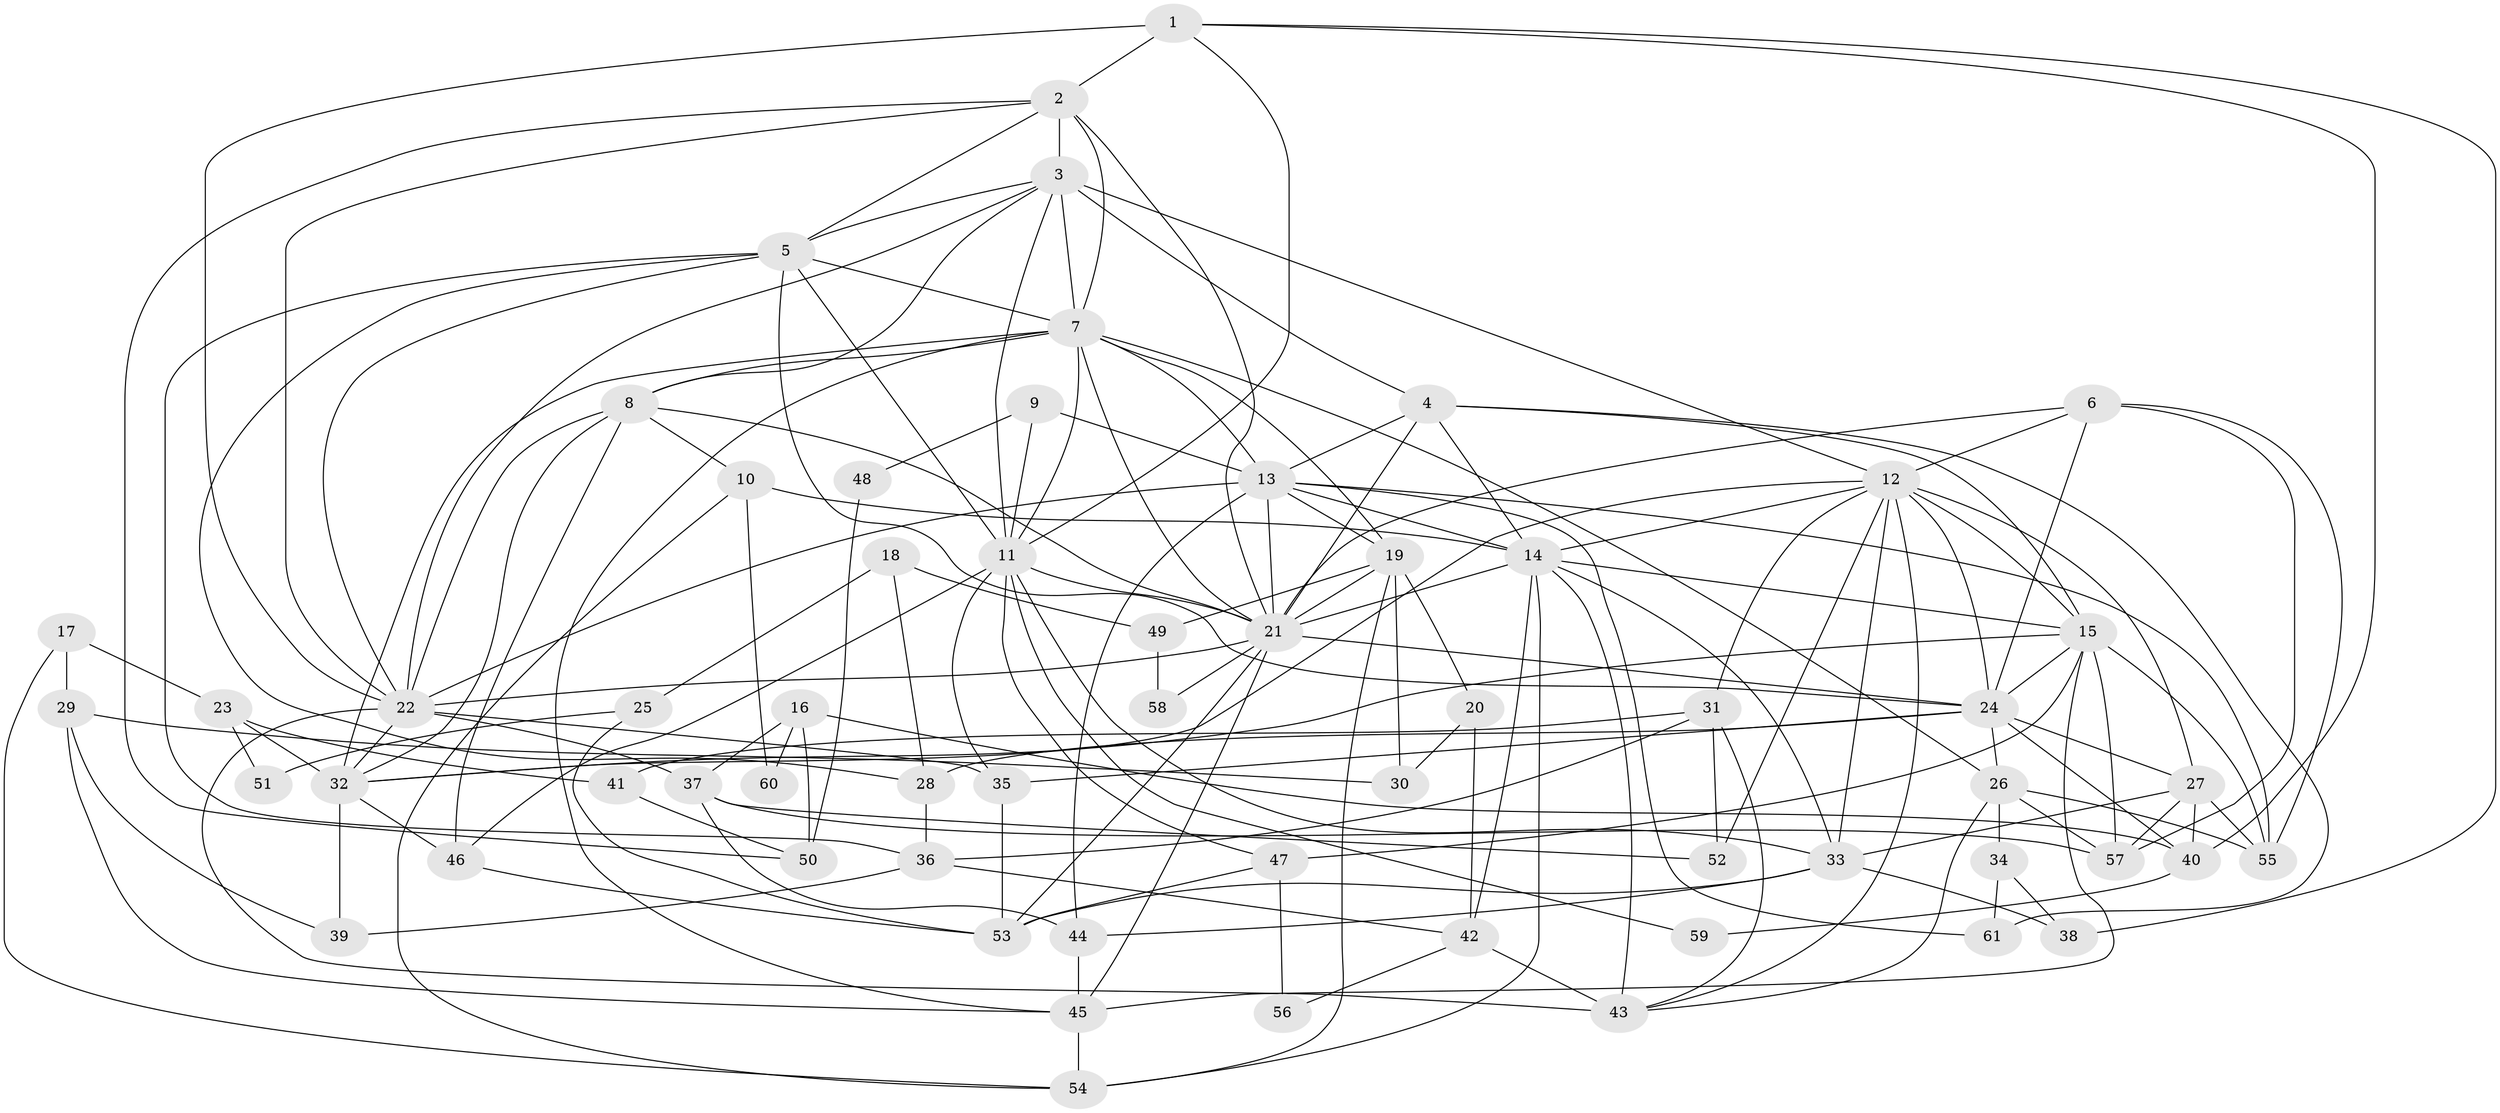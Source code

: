 // original degree distribution, {5: 0.18032786885245902, 4: 0.26229508196721313, 6: 0.09836065573770492, 3: 0.32786885245901637, 2: 0.09016393442622951, 7: 0.03278688524590164, 8: 0.00819672131147541}
// Generated by graph-tools (version 1.1) at 2025/36/03/09/25 02:36:04]
// undirected, 61 vertices, 163 edges
graph export_dot {
graph [start="1"]
  node [color=gray90,style=filled];
  1;
  2;
  3;
  4;
  5;
  6;
  7;
  8;
  9;
  10;
  11;
  12;
  13;
  14;
  15;
  16;
  17;
  18;
  19;
  20;
  21;
  22;
  23;
  24;
  25;
  26;
  27;
  28;
  29;
  30;
  31;
  32;
  33;
  34;
  35;
  36;
  37;
  38;
  39;
  40;
  41;
  42;
  43;
  44;
  45;
  46;
  47;
  48;
  49;
  50;
  51;
  52;
  53;
  54;
  55;
  56;
  57;
  58;
  59;
  60;
  61;
  1 -- 2 [weight=2.0];
  1 -- 11 [weight=1.0];
  1 -- 22 [weight=1.0];
  1 -- 38 [weight=1.0];
  1 -- 40 [weight=1.0];
  2 -- 3 [weight=3.0];
  2 -- 5 [weight=1.0];
  2 -- 7 [weight=2.0];
  2 -- 21 [weight=1.0];
  2 -- 22 [weight=1.0];
  2 -- 50 [weight=1.0];
  3 -- 4 [weight=1.0];
  3 -- 5 [weight=1.0];
  3 -- 7 [weight=1.0];
  3 -- 8 [weight=1.0];
  3 -- 11 [weight=1.0];
  3 -- 12 [weight=1.0];
  3 -- 22 [weight=1.0];
  4 -- 13 [weight=1.0];
  4 -- 14 [weight=1.0];
  4 -- 15 [weight=1.0];
  4 -- 21 [weight=1.0];
  4 -- 61 [weight=1.0];
  5 -- 7 [weight=1.0];
  5 -- 11 [weight=1.0];
  5 -- 22 [weight=1.0];
  5 -- 24 [weight=1.0];
  5 -- 28 [weight=1.0];
  5 -- 36 [weight=1.0];
  6 -- 12 [weight=1.0];
  6 -- 21 [weight=1.0];
  6 -- 24 [weight=1.0];
  6 -- 55 [weight=1.0];
  6 -- 57 [weight=1.0];
  7 -- 8 [weight=1.0];
  7 -- 11 [weight=2.0];
  7 -- 13 [weight=1.0];
  7 -- 19 [weight=1.0];
  7 -- 21 [weight=1.0];
  7 -- 26 [weight=2.0];
  7 -- 32 [weight=2.0];
  7 -- 45 [weight=1.0];
  8 -- 10 [weight=1.0];
  8 -- 21 [weight=1.0];
  8 -- 22 [weight=1.0];
  8 -- 32 [weight=1.0];
  8 -- 46 [weight=1.0];
  9 -- 11 [weight=1.0];
  9 -- 13 [weight=2.0];
  9 -- 48 [weight=1.0];
  10 -- 14 [weight=1.0];
  10 -- 54 [weight=1.0];
  10 -- 60 [weight=1.0];
  11 -- 21 [weight=1.0];
  11 -- 33 [weight=1.0];
  11 -- 35 [weight=1.0];
  11 -- 46 [weight=1.0];
  11 -- 47 [weight=1.0];
  11 -- 59 [weight=1.0];
  12 -- 14 [weight=1.0];
  12 -- 15 [weight=2.0];
  12 -- 24 [weight=1.0];
  12 -- 27 [weight=1.0];
  12 -- 31 [weight=1.0];
  12 -- 32 [weight=2.0];
  12 -- 33 [weight=1.0];
  12 -- 43 [weight=1.0];
  12 -- 52 [weight=1.0];
  13 -- 14 [weight=1.0];
  13 -- 19 [weight=1.0];
  13 -- 21 [weight=1.0];
  13 -- 22 [weight=1.0];
  13 -- 44 [weight=1.0];
  13 -- 55 [weight=1.0];
  13 -- 61 [weight=1.0];
  14 -- 15 [weight=1.0];
  14 -- 21 [weight=1.0];
  14 -- 33 [weight=1.0];
  14 -- 42 [weight=2.0];
  14 -- 43 [weight=1.0];
  14 -- 54 [weight=1.0];
  15 -- 24 [weight=1.0];
  15 -- 32 [weight=1.0];
  15 -- 45 [weight=1.0];
  15 -- 47 [weight=1.0];
  15 -- 55 [weight=1.0];
  15 -- 57 [weight=1.0];
  16 -- 37 [weight=1.0];
  16 -- 40 [weight=1.0];
  16 -- 50 [weight=1.0];
  16 -- 60 [weight=1.0];
  17 -- 23 [weight=1.0];
  17 -- 29 [weight=1.0];
  17 -- 54 [weight=1.0];
  18 -- 25 [weight=1.0];
  18 -- 28 [weight=1.0];
  18 -- 49 [weight=1.0];
  19 -- 20 [weight=1.0];
  19 -- 21 [weight=1.0];
  19 -- 30 [weight=1.0];
  19 -- 49 [weight=1.0];
  19 -- 54 [weight=1.0];
  20 -- 30 [weight=1.0];
  20 -- 42 [weight=1.0];
  21 -- 22 [weight=2.0];
  21 -- 24 [weight=2.0];
  21 -- 45 [weight=1.0];
  21 -- 53 [weight=1.0];
  21 -- 58 [weight=2.0];
  22 -- 32 [weight=1.0];
  22 -- 35 [weight=2.0];
  22 -- 37 [weight=1.0];
  22 -- 43 [weight=2.0];
  23 -- 32 [weight=1.0];
  23 -- 41 [weight=1.0];
  23 -- 51 [weight=1.0];
  24 -- 26 [weight=1.0];
  24 -- 27 [weight=2.0];
  24 -- 28 [weight=1.0];
  24 -- 35 [weight=1.0];
  24 -- 40 [weight=1.0];
  25 -- 51 [weight=1.0];
  25 -- 53 [weight=1.0];
  26 -- 34 [weight=1.0];
  26 -- 43 [weight=1.0];
  26 -- 55 [weight=1.0];
  26 -- 57 [weight=1.0];
  27 -- 33 [weight=1.0];
  27 -- 40 [weight=1.0];
  27 -- 55 [weight=1.0];
  27 -- 57 [weight=1.0];
  28 -- 36 [weight=1.0];
  29 -- 30 [weight=1.0];
  29 -- 39 [weight=1.0];
  29 -- 45 [weight=1.0];
  31 -- 36 [weight=1.0];
  31 -- 41 [weight=1.0];
  31 -- 43 [weight=1.0];
  31 -- 52 [weight=1.0];
  32 -- 39 [weight=1.0];
  32 -- 46 [weight=1.0];
  33 -- 38 [weight=1.0];
  33 -- 44 [weight=1.0];
  33 -- 53 [weight=1.0];
  34 -- 38 [weight=1.0];
  34 -- 61 [weight=1.0];
  35 -- 53 [weight=1.0];
  36 -- 39 [weight=1.0];
  36 -- 42 [weight=1.0];
  37 -- 44 [weight=1.0];
  37 -- 52 [weight=1.0];
  37 -- 57 [weight=1.0];
  40 -- 59 [weight=1.0];
  41 -- 50 [weight=1.0];
  42 -- 43 [weight=1.0];
  42 -- 56 [weight=1.0];
  44 -- 45 [weight=1.0];
  45 -- 54 [weight=1.0];
  46 -- 53 [weight=1.0];
  47 -- 53 [weight=1.0];
  47 -- 56 [weight=1.0];
  48 -- 50 [weight=1.0];
  49 -- 58 [weight=1.0];
}
